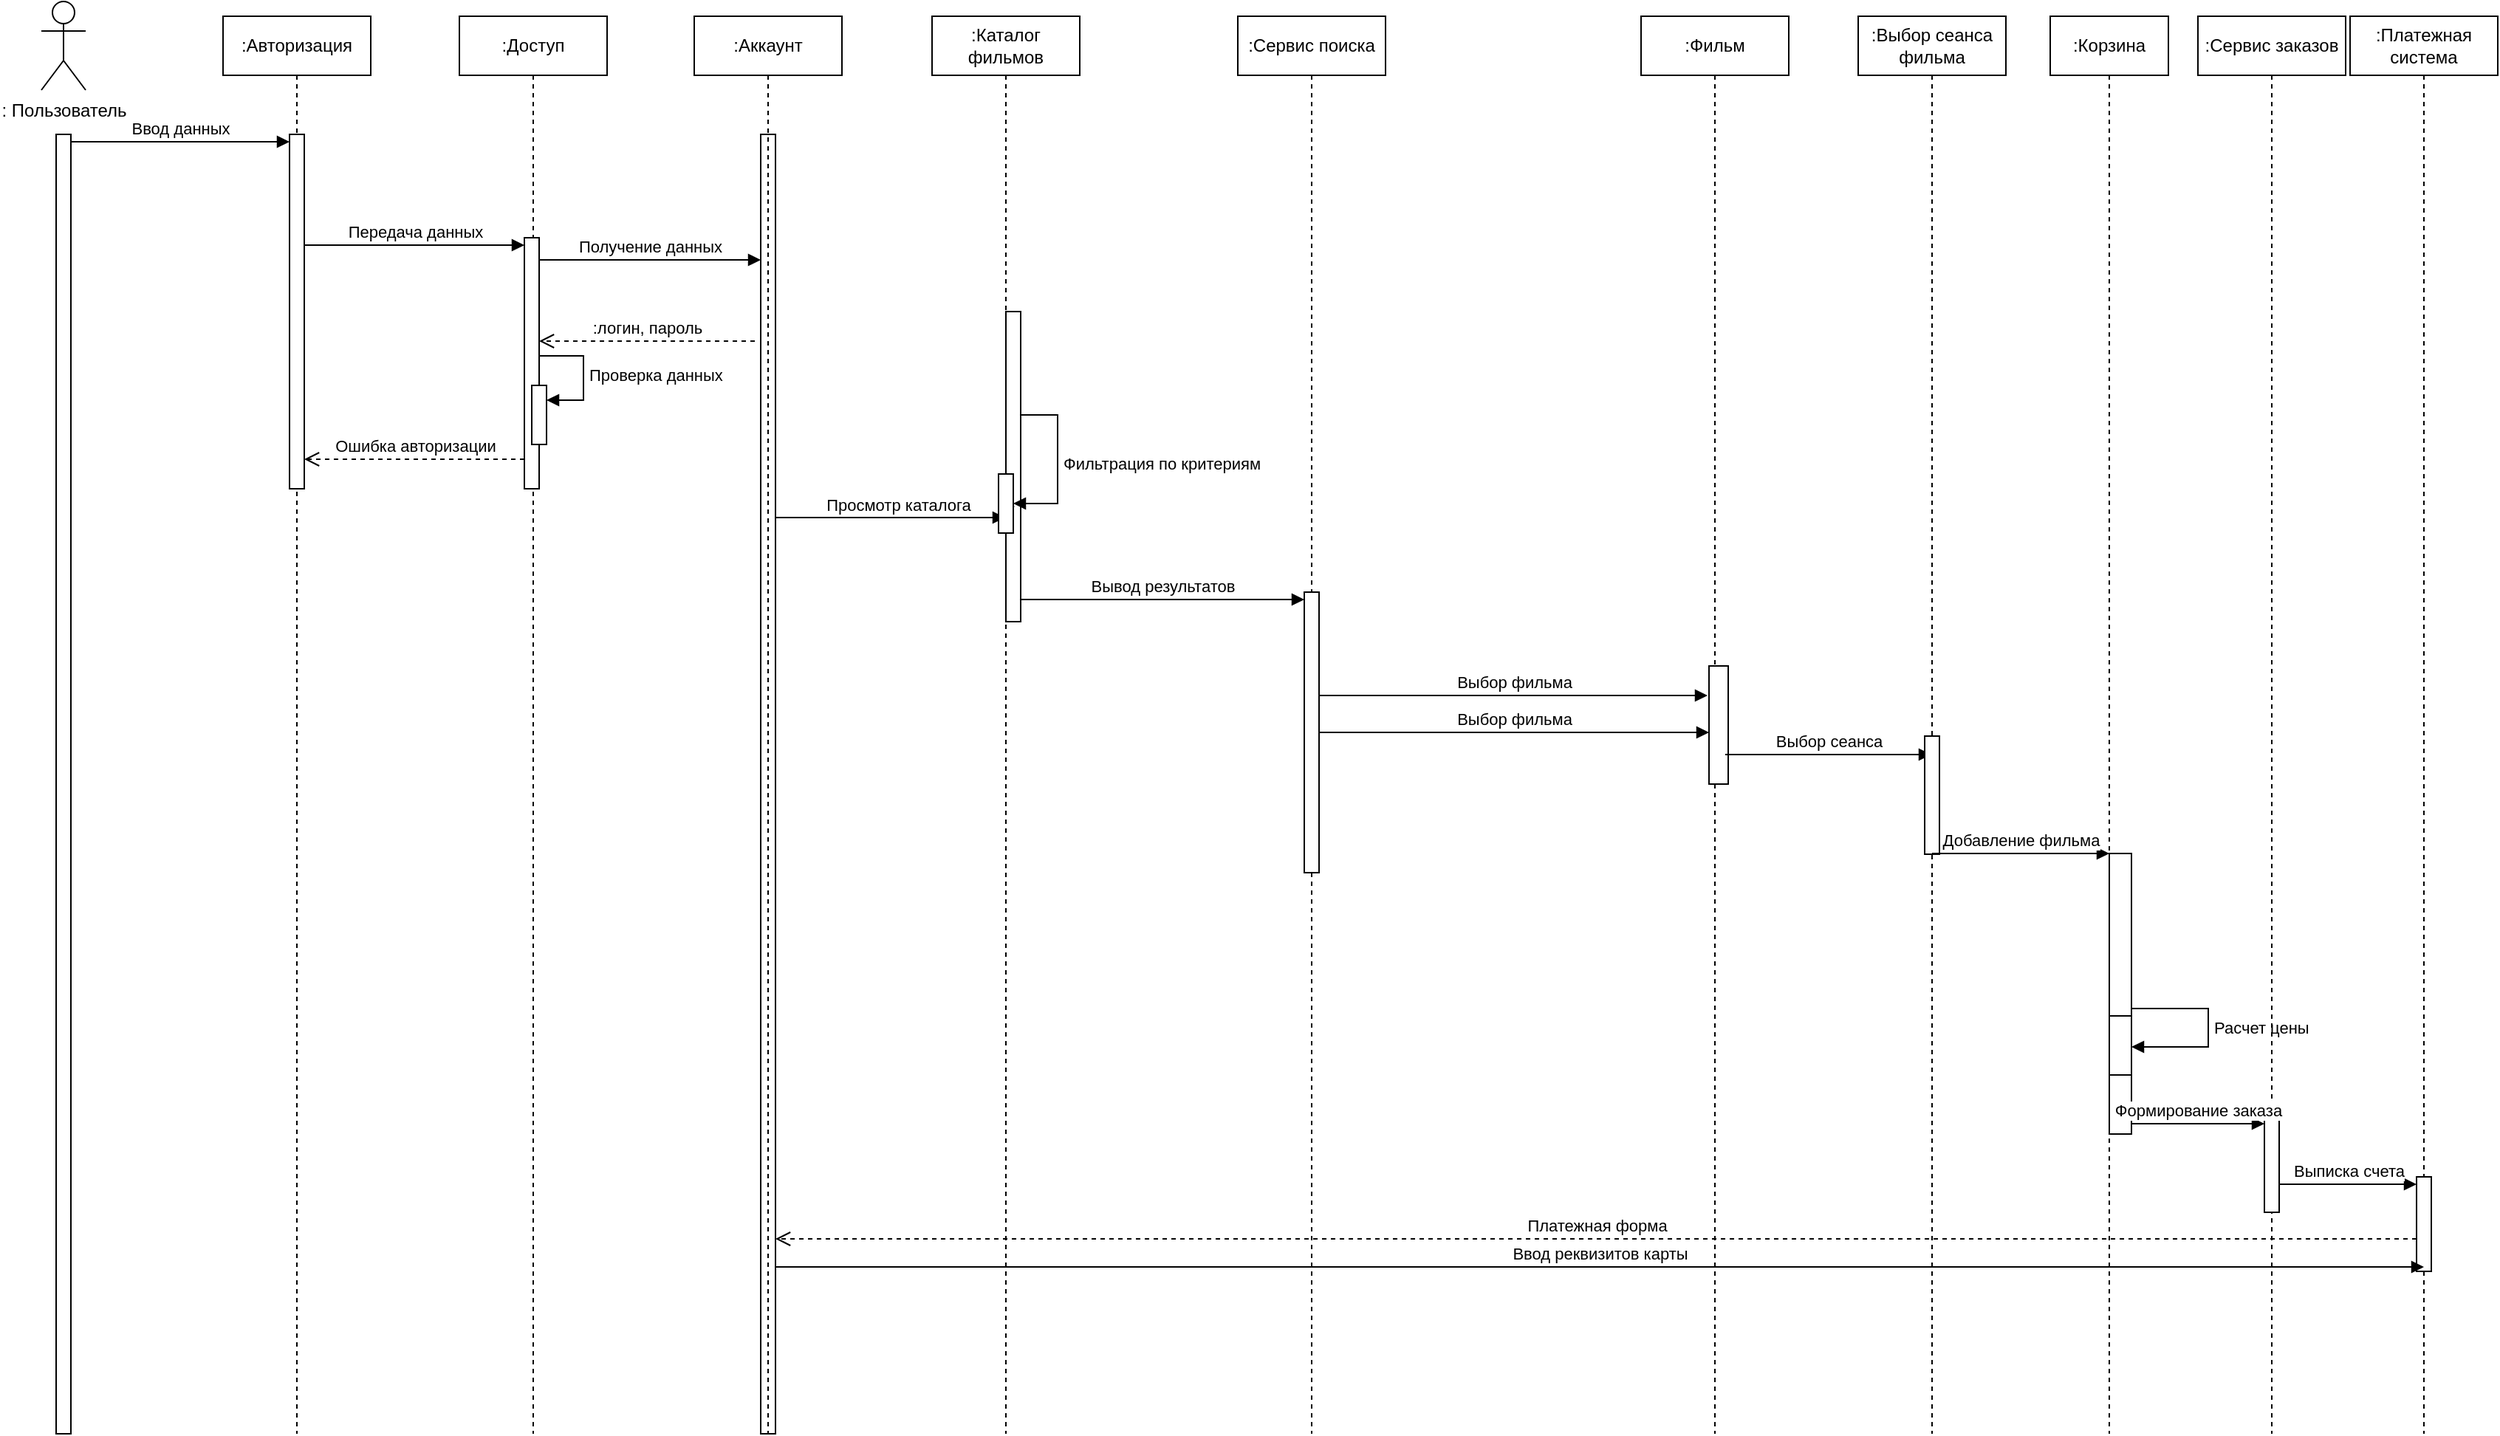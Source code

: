 <mxfile version="24.0.5" type="github">
  <diagram name="Page-1" id="13e1069c-82ec-6db2-03f1-153e76fe0fe0">
    <mxGraphModel dx="1294" dy="1170" grid="1" gridSize="10" guides="1" tooltips="1" connect="1" arrows="1" fold="1" page="1" pageScale="1" pageWidth="1100" pageHeight="850" background="none" math="0" shadow="0">
      <root>
        <mxCell id="0" />
        <mxCell id="1" parent="0" />
        <mxCell id="1Z5BcqKXEiIKoSP1lCeY-22" value=":Корзина" style="shape=umlLifeline;perimeter=lifelinePerimeter;whiteSpace=wrap;html=1;container=1;dropTarget=0;collapsible=0;recursiveResize=0;outlineConnect=0;portConstraint=eastwest;newEdgeStyle={&quot;curved&quot;:0,&quot;rounded&quot;:0};" vertex="1" parent="1">
          <mxGeometry x="2560" y="170" width="80" height="960" as="geometry" />
        </mxCell>
        <mxCell id="1Z5BcqKXEiIKoSP1lCeY-24" value="" style="html=1;points=[[0,0,0,0,5],[0,1,0,0,-5],[1,0,0,0,5],[1,1,0,0,-5]];perimeter=orthogonalPerimeter;outlineConnect=0;targetShapes=umlLifeline;portConstraint=eastwest;newEdgeStyle={&quot;curved&quot;:0,&quot;rounded&quot;:0};" vertex="1" parent="1Z5BcqKXEiIKoSP1lCeY-22">
          <mxGeometry x="40" y="567" width="15" height="190" as="geometry" />
        </mxCell>
        <mxCell id="1Z5BcqKXEiIKoSP1lCeY-23" value="Расчет цены" style="html=1;align=left;spacingLeft=2;endArrow=block;rounded=0;edgeStyle=orthogonalEdgeStyle;curved=0;rounded=0;" edge="1" parent="1Z5BcqKXEiIKoSP1lCeY-22" source="1Z5BcqKXEiIKoSP1lCeY-24" target="1Z5BcqKXEiIKoSP1lCeY-24">
          <mxGeometry relative="1" as="geometry">
            <mxPoint x="55" y="667" as="sourcePoint" />
            <Array as="points">
              <mxPoint x="107" y="672" />
              <mxPoint x="107" y="698" />
            </Array>
            <mxPoint x="60" y="697" as="targetPoint" />
          </mxGeometry>
        </mxCell>
        <mxCell id="1Z5BcqKXEiIKoSP1lCeY-58" value="" style="html=1;points=[[0,0,0,0,5],[0,1,0,0,-5],[1,0,0,0,5],[1,1,0,0,-5]];perimeter=orthogonalPerimeter;outlineConnect=0;targetShapes=umlLifeline;portConstraint=eastwest;newEdgeStyle={&quot;curved&quot;:0,&quot;rounded&quot;:0};" vertex="1" parent="1Z5BcqKXEiIKoSP1lCeY-22">
          <mxGeometry x="40" y="677" width="15" height="40" as="geometry" />
        </mxCell>
        <mxCell id="1Z5BcqKXEiIKoSP1lCeY-26" value="" style="html=1;points=[[0,0,0,0,5],[0,1,0,0,-5],[1,0,0,0,5],[1,1,0,0,-5]];perimeter=orthogonalPerimeter;outlineConnect=0;targetShapes=umlLifeline;portConstraint=eastwest;newEdgeStyle={&quot;curved&quot;:0,&quot;rounded&quot;:0};" vertex="1" parent="1">
          <mxGeometry x="1210" y="250" width="10" height="880" as="geometry" />
        </mxCell>
        <mxCell id="1Z5BcqKXEiIKoSP1lCeY-27" value=":Авторизация" style="shape=umlLifeline;perimeter=lifelinePerimeter;whiteSpace=wrap;html=1;container=1;dropTarget=0;collapsible=0;recursiveResize=0;outlineConnect=0;portConstraint=eastwest;newEdgeStyle={&quot;curved&quot;:0,&quot;rounded&quot;:0};" vertex="1" parent="1">
          <mxGeometry x="1323" y="170" width="100" height="960" as="geometry" />
        </mxCell>
        <mxCell id="1Z5BcqKXEiIKoSP1lCeY-28" value="" style="html=1;points=[[0,0,0,0,5],[0,1,0,0,-5],[1,0,0,0,5],[1,1,0,0,-5]];perimeter=orthogonalPerimeter;outlineConnect=0;targetShapes=umlLifeline;portConstraint=eastwest;newEdgeStyle={&quot;curved&quot;:0,&quot;rounded&quot;:0};" vertex="1" parent="1Z5BcqKXEiIKoSP1lCeY-27">
          <mxGeometry x="45" y="80" width="10" height="240" as="geometry" />
        </mxCell>
        <mxCell id="1Z5BcqKXEiIKoSP1lCeY-29" value="Ввод данных" style="html=1;verticalAlign=bottom;endArrow=block;curved=0;rounded=0;entryX=0;entryY=0;entryDx=0;entryDy=5;exitX=1;exitY=0;exitDx=0;exitDy=5;exitPerimeter=0;" edge="1" parent="1" source="1Z5BcqKXEiIKoSP1lCeY-26" target="1Z5BcqKXEiIKoSP1lCeY-28">
          <mxGeometry relative="1" as="geometry">
            <mxPoint x="1298" y="255" as="sourcePoint" />
          </mxGeometry>
        </mxCell>
        <mxCell id="1Z5BcqKXEiIKoSP1lCeY-30" value=":Доступ" style="shape=umlLifeline;perimeter=lifelinePerimeter;whiteSpace=wrap;html=1;container=1;dropTarget=0;collapsible=0;recursiveResize=0;outlineConnect=0;portConstraint=eastwest;newEdgeStyle={&quot;curved&quot;:0,&quot;rounded&quot;:0};" vertex="1" parent="1">
          <mxGeometry x="1483" y="170" width="100" height="960" as="geometry" />
        </mxCell>
        <mxCell id="1Z5BcqKXEiIKoSP1lCeY-31" value="" style="html=1;points=[[0,0,0,0,5],[0,1,0,0,-5],[1,0,0,0,5],[1,1,0,0,-5]];perimeter=orthogonalPerimeter;outlineConnect=0;targetShapes=umlLifeline;portConstraint=eastwest;newEdgeStyle={&quot;curved&quot;:0,&quot;rounded&quot;:0};" vertex="1" parent="1Z5BcqKXEiIKoSP1lCeY-30">
          <mxGeometry x="44" y="150" width="10" height="170" as="geometry" />
        </mxCell>
        <mxCell id="1Z5BcqKXEiIKoSP1lCeY-32" value="" style="html=1;points=[[0,0,0,0,5],[0,1,0,0,-5],[1,0,0,0,5],[1,1,0,0,-5]];perimeter=orthogonalPerimeter;outlineConnect=0;targetShapes=umlLifeline;portConstraint=eastwest;newEdgeStyle={&quot;curved&quot;:0,&quot;rounded&quot;:0};" vertex="1" parent="1Z5BcqKXEiIKoSP1lCeY-30">
          <mxGeometry x="49" y="250" width="10" height="40" as="geometry" />
        </mxCell>
        <mxCell id="1Z5BcqKXEiIKoSP1lCeY-33" value="Проверка данных" style="html=1;align=left;spacingLeft=2;endArrow=block;rounded=0;edgeStyle=orthogonalEdgeStyle;curved=0;rounded=0;" edge="1" parent="1Z5BcqKXEiIKoSP1lCeY-30" target="1Z5BcqKXEiIKoSP1lCeY-32">
          <mxGeometry relative="1" as="geometry">
            <mxPoint x="54" y="230" as="sourcePoint" />
            <Array as="points">
              <mxPoint x="84" y="260" />
            </Array>
          </mxGeometry>
        </mxCell>
        <mxCell id="1Z5BcqKXEiIKoSP1lCeY-34" value="Передача данных" style="html=1;verticalAlign=bottom;endArrow=block;curved=0;rounded=0;entryX=0;entryY=0;entryDx=0;entryDy=5;" edge="1" parent="1" source="1Z5BcqKXEiIKoSP1lCeY-28" target="1Z5BcqKXEiIKoSP1lCeY-31">
          <mxGeometry relative="1" as="geometry">
            <mxPoint x="1383" y="325" as="sourcePoint" />
          </mxGeometry>
        </mxCell>
        <mxCell id="1Z5BcqKXEiIKoSP1lCeY-35" value="Ошибка авторизации" style="html=1;verticalAlign=bottom;endArrow=open;dashed=1;endSize=8;curved=0;rounded=0;" edge="1" parent="1" source="1Z5BcqKXEiIKoSP1lCeY-31">
          <mxGeometry relative="1" as="geometry">
            <mxPoint x="1378" y="470.0" as="targetPoint" />
            <mxPoint x="1523" y="470" as="sourcePoint" />
          </mxGeometry>
        </mxCell>
        <mxCell id="1Z5BcqKXEiIKoSP1lCeY-36" value=": Пользователь" style="shape=umlActor;verticalLabelPosition=bottom;verticalAlign=top;html=1;" vertex="1" parent="1">
          <mxGeometry x="1200" y="160" width="30" height="60" as="geometry" />
        </mxCell>
        <mxCell id="1Z5BcqKXEiIKoSP1lCeY-37" value="" style="html=1;points=[[0,0,0,0,5],[0,1,0,0,-5],[1,0,0,0,5],[1,1,0,0,-5]];perimeter=orthogonalPerimeter;outlineConnect=0;targetShapes=umlLifeline;portConstraint=eastwest;newEdgeStyle={&quot;curved&quot;:0,&quot;rounded&quot;:0};" vertex="1" parent="1">
          <mxGeometry x="1687" y="250" width="10" height="880" as="geometry" />
        </mxCell>
        <mxCell id="1Z5BcqKXEiIKoSP1lCeY-38" value="Получение данных" style="html=1;verticalAlign=bottom;endArrow=block;curved=0;rounded=0;entryX=0;entryY=0;entryDx=0;entryDy=5;" edge="1" parent="1" source="1Z5BcqKXEiIKoSP1lCeY-31">
          <mxGeometry relative="1" as="geometry">
            <mxPoint x="1617" y="335" as="sourcePoint" />
            <mxPoint x="1687" y="335" as="targetPoint" />
          </mxGeometry>
        </mxCell>
        <mxCell id="1Z5BcqKXEiIKoSP1lCeY-39" value=":логин, пароль" style="html=1;verticalAlign=bottom;endArrow=open;dashed=1;endSize=8;curved=0;rounded=0;" edge="1" parent="1" target="1Z5BcqKXEiIKoSP1lCeY-31">
          <mxGeometry relative="1" as="geometry">
            <mxPoint x="1617" y="405" as="targetPoint" />
            <mxPoint x="1683" y="390" as="sourcePoint" />
          </mxGeometry>
        </mxCell>
        <mxCell id="1Z5BcqKXEiIKoSP1lCeY-40" value=":Каталог фильмов" style="shape=umlLifeline;perimeter=lifelinePerimeter;whiteSpace=wrap;html=1;container=1;dropTarget=0;collapsible=0;recursiveResize=0;outlineConnect=0;portConstraint=eastwest;newEdgeStyle={&quot;curved&quot;:0,&quot;rounded&quot;:0};" vertex="1" parent="1">
          <mxGeometry x="1803" y="170" width="100" height="960" as="geometry" />
        </mxCell>
        <mxCell id="1Z5BcqKXEiIKoSP1lCeY-41" value="" style="html=1;points=[[0,0,0,0,5],[0,1,0,0,-5],[1,0,0,0,5],[1,1,0,0,-5]];perimeter=orthogonalPerimeter;outlineConnect=0;targetShapes=umlLifeline;portConstraint=eastwest;newEdgeStyle={&quot;curved&quot;:0,&quot;rounded&quot;:0};" vertex="1" parent="1Z5BcqKXEiIKoSP1lCeY-40">
          <mxGeometry x="50" y="200" width="10" height="210" as="geometry" />
        </mxCell>
        <mxCell id="1Z5BcqKXEiIKoSP1lCeY-44" value=":Сервис поиска" style="shape=umlLifeline;perimeter=lifelinePerimeter;whiteSpace=wrap;html=1;container=1;dropTarget=0;collapsible=0;recursiveResize=0;outlineConnect=0;portConstraint=eastwest;newEdgeStyle={&quot;curved&quot;:0,&quot;rounded&quot;:0};" vertex="1" parent="1">
          <mxGeometry x="2010" y="170" width="100" height="960" as="geometry" />
        </mxCell>
        <mxCell id="1Z5BcqKXEiIKoSP1lCeY-45" value="" style="html=1;points=[[0,0,0,0,5],[0,1,0,0,-5],[1,0,0,0,5],[1,1,0,0,-5]];perimeter=orthogonalPerimeter;outlineConnect=0;targetShapes=umlLifeline;portConstraint=eastwest;newEdgeStyle={&quot;curved&quot;:0,&quot;rounded&quot;:0};" vertex="1" parent="1Z5BcqKXEiIKoSP1lCeY-44">
          <mxGeometry x="45" y="390" width="10" height="190" as="geometry" />
        </mxCell>
        <mxCell id="1Z5BcqKXEiIKoSP1lCeY-49" value=":Фильм" style="shape=umlLifeline;perimeter=lifelinePerimeter;whiteSpace=wrap;html=1;container=1;dropTarget=0;collapsible=0;recursiveResize=0;outlineConnect=0;portConstraint=eastwest;newEdgeStyle={&quot;curved&quot;:0,&quot;rounded&quot;:0};" vertex="1" parent="1">
          <mxGeometry x="2283" y="170" width="100" height="960" as="geometry" />
        </mxCell>
        <mxCell id="1Z5BcqKXEiIKoSP1lCeY-57" value="" style="html=1;points=[[0,0,0,0,5],[0,1,0,0,-5],[1,0,0,0,5],[1,1,0,0,-5]];perimeter=orthogonalPerimeter;outlineConnect=0;targetShapes=umlLifeline;portConstraint=eastwest;newEdgeStyle={&quot;curved&quot;:0,&quot;rounded&quot;:0};" vertex="1" parent="1Z5BcqKXEiIKoSP1lCeY-49">
          <mxGeometry x="46" y="440" width="13" height="80" as="geometry" />
        </mxCell>
        <mxCell id="1Z5BcqKXEiIKoSP1lCeY-50" value="Просмотр каталога" style="html=1;verticalAlign=bottom;endArrow=block;curved=0;rounded=0;entryX=0;entryY=0;entryDx=0;entryDy=5;exitX=1;exitY=0;exitDx=0;exitDy=5;exitPerimeter=0;" edge="1" parent="1" source="1Z5BcqKXEiIKoSP1lCeY-42">
          <mxGeometry x="1" y="-73" relative="1" as="geometry">
            <mxPoint x="1697" y="509.5" as="sourcePoint" />
            <mxPoint x="1853" y="509.5" as="targetPoint" />
            <mxPoint x="-1" y="15" as="offset" />
          </mxGeometry>
        </mxCell>
        <mxCell id="1Z5BcqKXEiIKoSP1lCeY-51" value="Вывод результатов" style="html=1;verticalAlign=bottom;endArrow=block;curved=0;rounded=0;entryX=0;entryY=0;entryDx=0;entryDy=5;" edge="1" parent="1" source="1Z5BcqKXEiIKoSP1lCeY-41" target="1Z5BcqKXEiIKoSP1lCeY-45">
          <mxGeometry relative="1" as="geometry">
            <mxPoint x="1938" y="345" as="sourcePoint" />
          </mxGeometry>
        </mxCell>
        <mxCell id="1Z5BcqKXEiIKoSP1lCeY-53" value="Выбор фильма" style="html=1;verticalAlign=bottom;endArrow=block;curved=0;rounded=0;entryX=0;entryY=0;entryDx=0;entryDy=5;" edge="1" parent="1">
          <mxGeometry relative="1" as="geometry">
            <mxPoint x="2065" y="630" as="sourcePoint" />
            <mxPoint x="2328" y="630" as="targetPoint" />
          </mxGeometry>
        </mxCell>
        <mxCell id="1Z5BcqKXEiIKoSP1lCeY-54" value="Выбор сеанса" style="html=1;verticalAlign=bottom;endArrow=block;curved=0;rounded=0;" edge="1" parent="1" target="1Z5BcqKXEiIKoSP1lCeY-83">
          <mxGeometry relative="1" as="geometry">
            <mxPoint x="2340" y="670" as="sourcePoint" />
            <mxPoint x="2467" y="670" as="targetPoint" />
          </mxGeometry>
        </mxCell>
        <mxCell id="1Z5BcqKXEiIKoSP1lCeY-59" value=":Сервис заказов " style="shape=umlLifeline;perimeter=lifelinePerimeter;whiteSpace=wrap;html=1;container=1;dropTarget=0;collapsible=0;recursiveResize=0;outlineConnect=0;portConstraint=eastwest;newEdgeStyle={&quot;curved&quot;:0,&quot;rounded&quot;:0};" vertex="1" parent="1">
          <mxGeometry x="2660" y="170" width="100" height="960" as="geometry" />
        </mxCell>
        <mxCell id="1Z5BcqKXEiIKoSP1lCeY-60" value="" style="html=1;points=[[0,0,0,0,5],[0,1,0,0,-5],[1,0,0,0,5],[1,1,0,0,-5]];perimeter=orthogonalPerimeter;outlineConnect=0;targetShapes=umlLifeline;portConstraint=eastwest;newEdgeStyle={&quot;curved&quot;:0,&quot;rounded&quot;:0};" vertex="1" parent="1Z5BcqKXEiIKoSP1lCeY-59">
          <mxGeometry x="45" y="745" width="10" height="65" as="geometry" />
        </mxCell>
        <mxCell id="1Z5BcqKXEiIKoSP1lCeY-61" value="Формирование заказа" style="html=1;verticalAlign=bottom;endArrow=block;curved=0;rounded=0;entryX=0;entryY=0;entryDx=0;entryDy=5;" edge="1" parent="1" source="1Z5BcqKXEiIKoSP1lCeY-24" target="1Z5BcqKXEiIKoSP1lCeY-60">
          <mxGeometry relative="1" as="geometry">
            <mxPoint x="2578" y="670" as="sourcePoint" />
          </mxGeometry>
        </mxCell>
        <mxCell id="1Z5BcqKXEiIKoSP1lCeY-62" value=":Платежная система" style="shape=umlLifeline;perimeter=lifelinePerimeter;whiteSpace=wrap;html=1;container=1;dropTarget=0;collapsible=0;recursiveResize=0;outlineConnect=0;portConstraint=eastwest;newEdgeStyle={&quot;curved&quot;:0,&quot;rounded&quot;:0};" vertex="1" parent="1">
          <mxGeometry x="2763" y="170" width="100" height="960" as="geometry" />
        </mxCell>
        <mxCell id="1Z5BcqKXEiIKoSP1lCeY-63" value="" style="html=1;points=[[0,0,0,0,5],[0,1,0,0,-5],[1,0,0,0,5],[1,1,0,0,-5]];perimeter=orthogonalPerimeter;outlineConnect=0;targetShapes=umlLifeline;portConstraint=eastwest;newEdgeStyle={&quot;curved&quot;:0,&quot;rounded&quot;:0};" vertex="1" parent="1Z5BcqKXEiIKoSP1lCeY-62">
          <mxGeometry x="45" y="786" width="10" height="64" as="geometry" />
        </mxCell>
        <mxCell id="1Z5BcqKXEiIKoSP1lCeY-65" value="Выписка счета" style="html=1;verticalAlign=bottom;endArrow=block;curved=0;rounded=0;entryX=0;entryY=0;entryDx=0;entryDy=5;" edge="1" parent="1" source="1Z5BcqKXEiIKoSP1lCeY-60" target="1Z5BcqKXEiIKoSP1lCeY-63">
          <mxGeometry relative="1" as="geometry">
            <mxPoint x="2738" y="685" as="sourcePoint" />
          </mxGeometry>
        </mxCell>
        <mxCell id="1Z5BcqKXEiIKoSP1lCeY-66" value="Платежная форма" style="html=1;verticalAlign=bottom;endArrow=open;dashed=1;endSize=8;curved=0;rounded=0;exitX=0;exitY=1;exitDx=0;exitDy=-5;exitPerimeter=0;" edge="1" parent="1">
          <mxGeometry relative="1" as="geometry">
            <mxPoint x="2808" y="998" as="sourcePoint" />
            <mxPoint x="1697" y="998" as="targetPoint" />
          </mxGeometry>
        </mxCell>
        <mxCell id="1Z5BcqKXEiIKoSP1lCeY-67" value="Ввод реквизитов карты" style="html=1;verticalAlign=bottom;endArrow=block;curved=0;rounded=0;entryX=0;entryY=0;entryDx=0;entryDy=5;" edge="1" parent="1">
          <mxGeometry relative="1" as="geometry">
            <mxPoint x="1697" y="1017" as="sourcePoint" />
            <mxPoint x="2813" y="1017" as="targetPoint" />
          </mxGeometry>
        </mxCell>
        <mxCell id="1Z5BcqKXEiIKoSP1lCeY-83" value=":Выбор сеанса фильма" style="shape=umlLifeline;perimeter=lifelinePerimeter;whiteSpace=wrap;html=1;container=1;dropTarget=0;collapsible=0;recursiveResize=0;outlineConnect=0;portConstraint=eastwest;newEdgeStyle={&quot;curved&quot;:0,&quot;rounded&quot;:0};" vertex="1" parent="1">
          <mxGeometry x="2430" y="170" width="100" height="960" as="geometry" />
        </mxCell>
        <mxCell id="1Z5BcqKXEiIKoSP1lCeY-84" value="" style="html=1;points=[[0,0,0,0,5],[0,1,0,0,-5],[1,0,0,0,5],[1,1,0,0,-5]];perimeter=orthogonalPerimeter;outlineConnect=0;targetShapes=umlLifeline;portConstraint=eastwest;newEdgeStyle={&quot;curved&quot;:0,&quot;rounded&quot;:0};" vertex="1" parent="1Z5BcqKXEiIKoSP1lCeY-83">
          <mxGeometry x="45" y="487.5" width="10" height="80" as="geometry" />
        </mxCell>
        <mxCell id="1Z5BcqKXEiIKoSP1lCeY-85" value="Выбор фильма" style="html=1;verticalAlign=bottom;endArrow=block;curved=0;rounded=0;" edge="1" parent="1" source="1Z5BcqKXEiIKoSP1lCeY-45" target="1Z5BcqKXEiIKoSP1lCeY-57">
          <mxGeometry relative="1" as="geometry">
            <mxPoint x="2070" y="520" as="sourcePoint" />
            <mxPoint x="2323" y="520" as="targetPoint" />
          </mxGeometry>
        </mxCell>
        <mxCell id="1Z5BcqKXEiIKoSP1lCeY-86" value="Добавление фильма" style="html=1;verticalAlign=bottom;endArrow=block;curved=0;rounded=0;" edge="1" parent="1" source="1Z5BcqKXEiIKoSP1lCeY-83" target="1Z5BcqKXEiIKoSP1lCeY-24">
          <mxGeometry relative="1" as="geometry">
            <mxPoint x="2487" y="530" as="sourcePoint" />
            <mxPoint x="2750" y="530" as="targetPoint" />
          </mxGeometry>
        </mxCell>
        <mxCell id="1Z5BcqKXEiIKoSP1lCeY-87" value=":Аккаунт" style="shape=umlLifeline;perimeter=lifelinePerimeter;whiteSpace=wrap;html=1;container=1;dropTarget=0;collapsible=0;recursiveResize=0;outlineConnect=0;portConstraint=eastwest;newEdgeStyle={&quot;curved&quot;:0,&quot;rounded&quot;:0};" vertex="1" parent="1">
          <mxGeometry x="1642" y="170" width="100" height="960" as="geometry" />
        </mxCell>
        <mxCell id="1Z5BcqKXEiIKoSP1lCeY-92" value="" style="html=1;verticalAlign=bottom;endArrow=block;curved=0;rounded=0;exitX=1;exitY=0;exitDx=0;exitDy=5;exitPerimeter=0;" edge="1" parent="1" target="1Z5BcqKXEiIKoSP1lCeY-40">
          <mxGeometry relative="1" as="geometry">
            <mxPoint x="1697" y="509.5" as="sourcePoint" />
            <mxPoint x="1853" y="509.5" as="targetPoint" />
          </mxGeometry>
        </mxCell>
        <mxCell id="1Z5BcqKXEiIKoSP1lCeY-42" value="" style="html=1;points=[[0,0,0,0,5],[0,1,0,0,-5],[1,0,0,0,5],[1,1,0,0,-5]];perimeter=orthogonalPerimeter;outlineConnect=0;targetShapes=umlLifeline;portConstraint=eastwest;newEdgeStyle={&quot;curved&quot;:0,&quot;rounded&quot;:0};" vertex="1" parent="1">
          <mxGeometry x="1848" y="480" width="10" height="40" as="geometry" />
        </mxCell>
        <mxCell id="1Z5BcqKXEiIKoSP1lCeY-43" value="Фильтрация по критериям" style="html=1;align=left;spacingLeft=2;endArrow=block;rounded=0;edgeStyle=orthogonalEdgeStyle;curved=0;rounded=0;" edge="1" parent="1" target="1Z5BcqKXEiIKoSP1lCeY-42" source="1Z5BcqKXEiIKoSP1lCeY-41">
          <mxGeometry relative="1" as="geometry">
            <mxPoint x="1858" y="270" as="sourcePoint" />
            <Array as="points">
              <mxPoint x="1888" y="440" />
              <mxPoint x="1888" y="500" />
            </Array>
          </mxGeometry>
        </mxCell>
      </root>
    </mxGraphModel>
  </diagram>
</mxfile>
